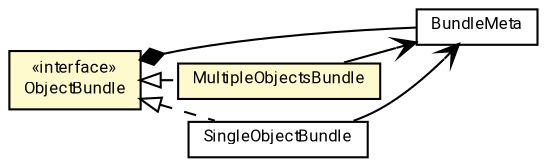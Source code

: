 #!/usr/local/bin/dot
#
# Class diagram 
# Generated by UMLGraph version R5_7_2-60-g0e99a6 (http://www.spinellis.gr/umlgraph/)
#

digraph G {
	graph [fontnames="svg"]
	edge [fontname="Roboto",fontsize=7,labelfontname="Roboto",labelfontsize=7,color="black"];
	node [fontname="Roboto",fontcolor="black",fontsize=8,shape=plaintext,margin=0,width=0,height=0];
	nodesep=0.15;
	ranksep=0.25;
	rankdir=LR;
	// de.lmu.ifi.dbs.elki.datasource.bundle.BundleMeta
	c7622831 [label=<<table title="de.lmu.ifi.dbs.elki.datasource.bundle.BundleMeta" border="0" cellborder="1" cellspacing="0" cellpadding="2" href="BundleMeta.html" target="_parent">
		<tr><td><table border="0" cellspacing="0" cellpadding="1">
		<tr><td align="center" balign="center"> <font face="Roboto">BundleMeta</font> </td></tr>
		</table></td></tr>
		</table>>, URL="BundleMeta.html"];
	// de.lmu.ifi.dbs.elki.datasource.bundle.MultipleObjectsBundle
	c7622832 [label=<<table title="de.lmu.ifi.dbs.elki.datasource.bundle.MultipleObjectsBundle" border="0" cellborder="1" cellspacing="0" cellpadding="2" bgcolor="LemonChiffon" href="MultipleObjectsBundle.html" target="_parent">
		<tr><td><table border="0" cellspacing="0" cellpadding="1">
		<tr><td align="center" balign="center"> <font face="Roboto">MultipleObjectsBundle</font> </td></tr>
		</table></td></tr>
		</table>>, URL="MultipleObjectsBundle.html"];
	// de.lmu.ifi.dbs.elki.datasource.bundle.ObjectBundle
	c7622835 [label=<<table title="de.lmu.ifi.dbs.elki.datasource.bundle.ObjectBundle" border="0" cellborder="1" cellspacing="0" cellpadding="2" bgcolor="lemonChiffon" href="ObjectBundle.html" target="_parent">
		<tr><td><table border="0" cellspacing="0" cellpadding="1">
		<tr><td align="center" balign="center"> &#171;interface&#187; </td></tr>
		<tr><td align="center" balign="center"> <font face="Roboto">ObjectBundle</font> </td></tr>
		</table></td></tr>
		</table>>, URL="ObjectBundle.html"];
	// de.lmu.ifi.dbs.elki.datasource.bundle.SingleObjectBundle
	c7622836 [label=<<table title="de.lmu.ifi.dbs.elki.datasource.bundle.SingleObjectBundle" border="0" cellborder="1" cellspacing="0" cellpadding="2" href="SingleObjectBundle.html" target="_parent">
		<tr><td><table border="0" cellspacing="0" cellpadding="1">
		<tr><td align="center" balign="center"> <font face="Roboto">SingleObjectBundle</font> </td></tr>
		</table></td></tr>
		</table>>, URL="SingleObjectBundle.html"];
	// de.lmu.ifi.dbs.elki.datasource.bundle.MultipleObjectsBundle implements de.lmu.ifi.dbs.elki.datasource.bundle.ObjectBundle
	c7622835 -> c7622832 [arrowtail=empty,style=dashed,dir=back,weight=9];
	// de.lmu.ifi.dbs.elki.datasource.bundle.ObjectBundle composed de.lmu.ifi.dbs.elki.datasource.bundle.BundleMeta
	c7622835 -> c7622831 [arrowhead=none,arrowtail=diamond,dir=back,weight=6];
	// de.lmu.ifi.dbs.elki.datasource.bundle.SingleObjectBundle implements de.lmu.ifi.dbs.elki.datasource.bundle.ObjectBundle
	c7622835 -> c7622836 [arrowtail=empty,style=dashed,dir=back,weight=9];
	// de.lmu.ifi.dbs.elki.datasource.bundle.MultipleObjectsBundle navassoc de.lmu.ifi.dbs.elki.datasource.bundle.BundleMeta
	c7622832 -> c7622831 [arrowhead=open,weight=1];
	// de.lmu.ifi.dbs.elki.datasource.bundle.SingleObjectBundle navassoc de.lmu.ifi.dbs.elki.datasource.bundle.BundleMeta
	c7622836 -> c7622831 [arrowhead=open,weight=1];
}

